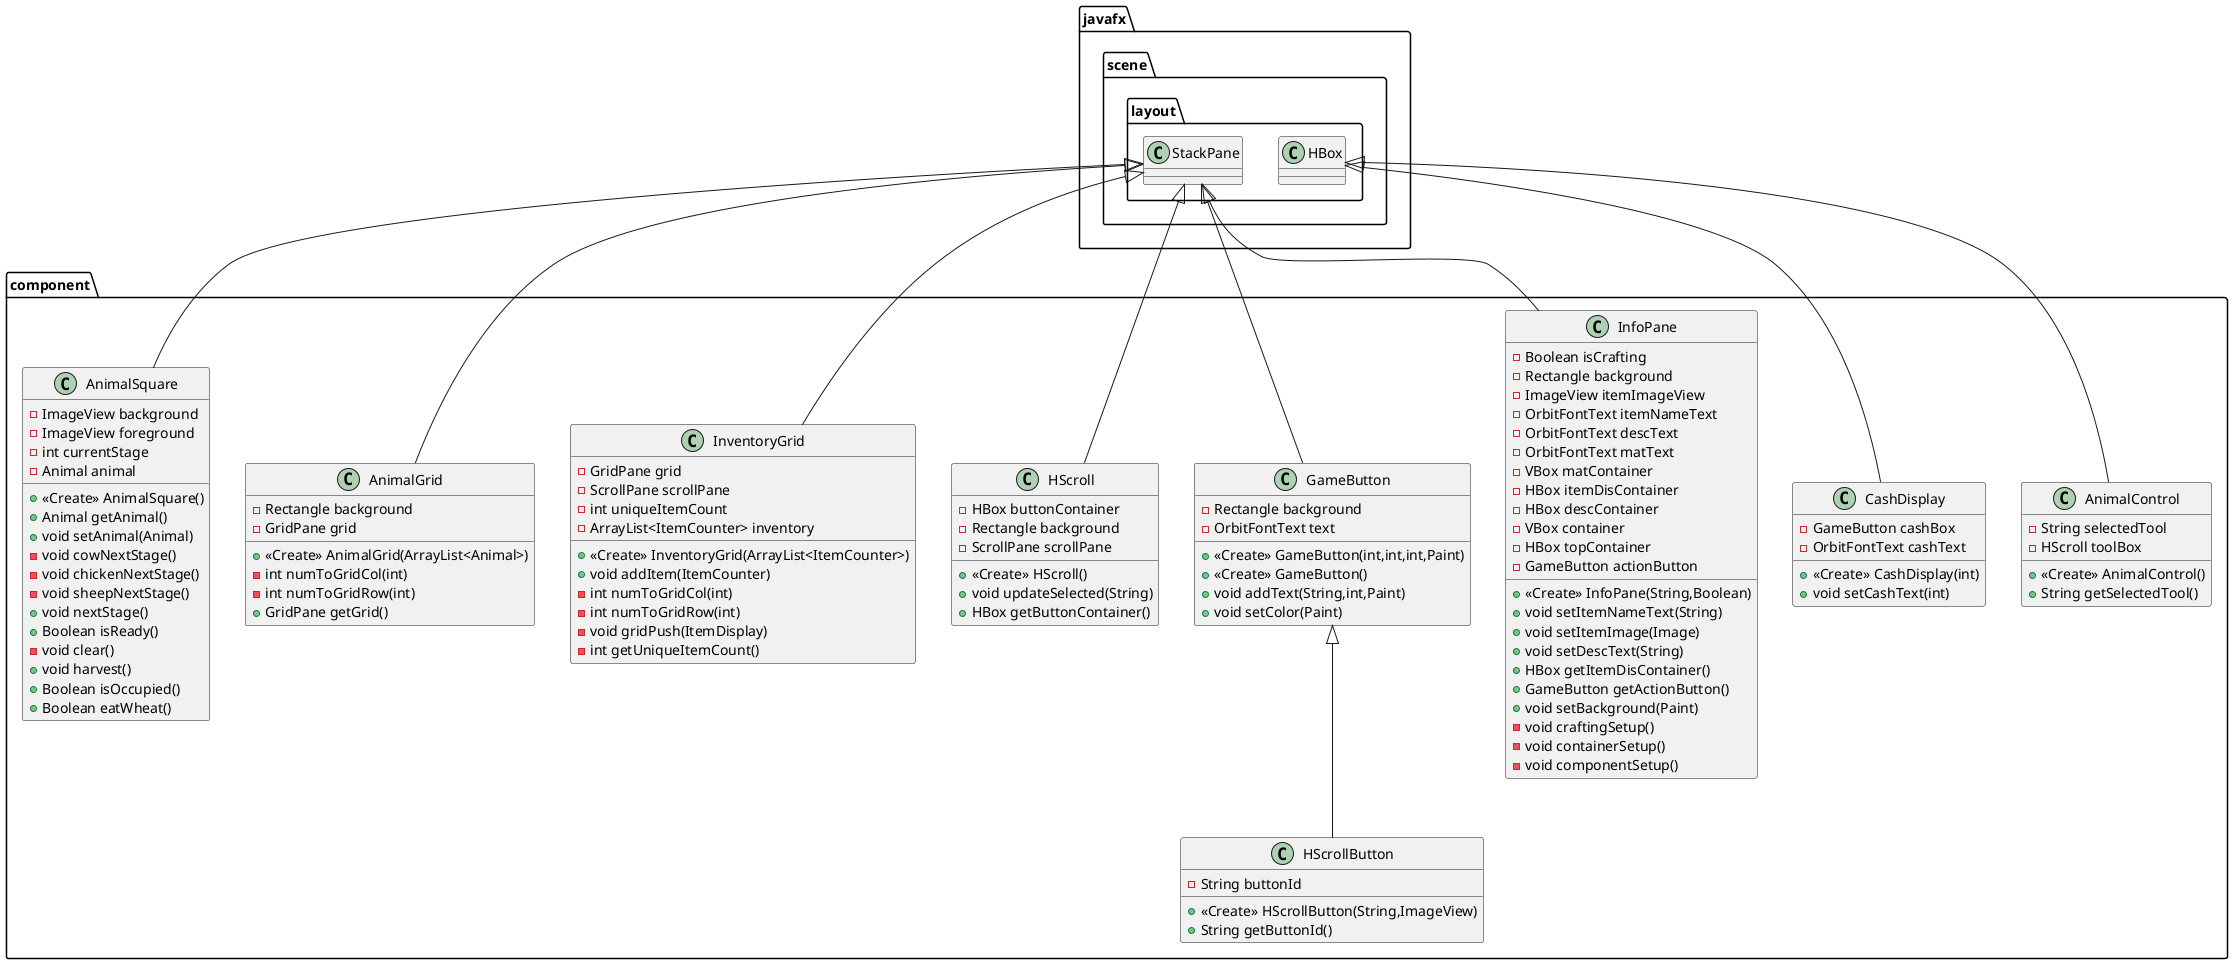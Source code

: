 @startuml
class component.InfoPane {
- Boolean isCrafting
- Rectangle background
- ImageView itemImageView
- OrbitFontText itemNameText
- OrbitFontText descText
- OrbitFontText matText
- VBox matContainer
- HBox itemDisContainer
- HBox descContainer
- VBox container
- HBox topContainer
- GameButton actionButton
+ <<Create>> InfoPane(String,Boolean)
+ void setItemNameText(String)
+ void setItemImage(Image)
+ void setDescText(String)
+ HBox getItemDisContainer()
+ GameButton getActionButton()
+ void setBackground(Paint)
- void craftingSetup()
- void containerSetup()
- void componentSetup()
}
class component.GameButton {
- Rectangle background
- OrbitFontText text
+ <<Create>> GameButton(int,int,int,Paint)
+ <<Create>> GameButton()
+ void addText(String,int,Paint)
+ void setColor(Paint)
}
class component.AnimalControl {
- String selectedTool
- HScroll toolBox
+ <<Create>> AnimalControl()
+ String getSelectedTool()
}
class component.InventoryGrid {
- GridPane grid
- ScrollPane scrollPane
- int uniqueItemCount
- ArrayList<ItemCounter> inventory
+ <<Create>> InventoryGrid(ArrayList<ItemCounter>)
+ void addItem(ItemCounter)
- int numToGridCol(int)
- int numToGridRow(int)
- void gridPush(ItemDisplay)
- int getUniqueItemCount()
}
class component.CashDisplay {
- GameButton cashBox
- OrbitFontText cashText
+ <<Create>> CashDisplay(int)
+ void setCashText(int)
}
class component.AnimalSquare {
- ImageView background
- ImageView foreground
- int currentStage
- Animal animal
+ <<Create>> AnimalSquare()
+ Animal getAnimal()
+ void setAnimal(Animal)
- void cowNextStage()
- void chickenNextStage()
- void sheepNextStage()
+ void nextStage()
+ Boolean isReady()
- void clear()
+ void harvest()
+ Boolean isOccupied()
+ Boolean eatWheat()
}
class component.HScroll {
- HBox buttonContainer
- Rectangle background
- ScrollPane scrollPane
+ <<Create>> HScroll()
+ void updateSelected(String)
+ HBox getButtonContainer()
}
class component.HScrollButton {
- String buttonId
+ <<Create>> HScrollButton(String,ImageView)
+ String getButtonId()
}
class component.AnimalGrid {
- Rectangle background
- GridPane grid
+ <<Create>> AnimalGrid(ArrayList<Animal>)
- int numToGridCol(int)
- int numToGridRow(int)
+ GridPane getGrid()
}


javafx.scene.layout.StackPane <|-- component.InfoPane
javafx.scene.layout.StackPane <|-- component.GameButton
javafx.scene.layout.HBox <|-- component.AnimalControl
javafx.scene.layout.StackPane <|-- component.InventoryGrid
javafx.scene.layout.HBox <|-- component.CashDisplay
javafx.scene.layout.StackPane <|-- component.AnimalSquare
javafx.scene.layout.StackPane <|-- component.HScroll
component.GameButton <|-- component.HScrollButton
javafx.scene.layout.StackPane <|-- component.AnimalGrid
@enduml